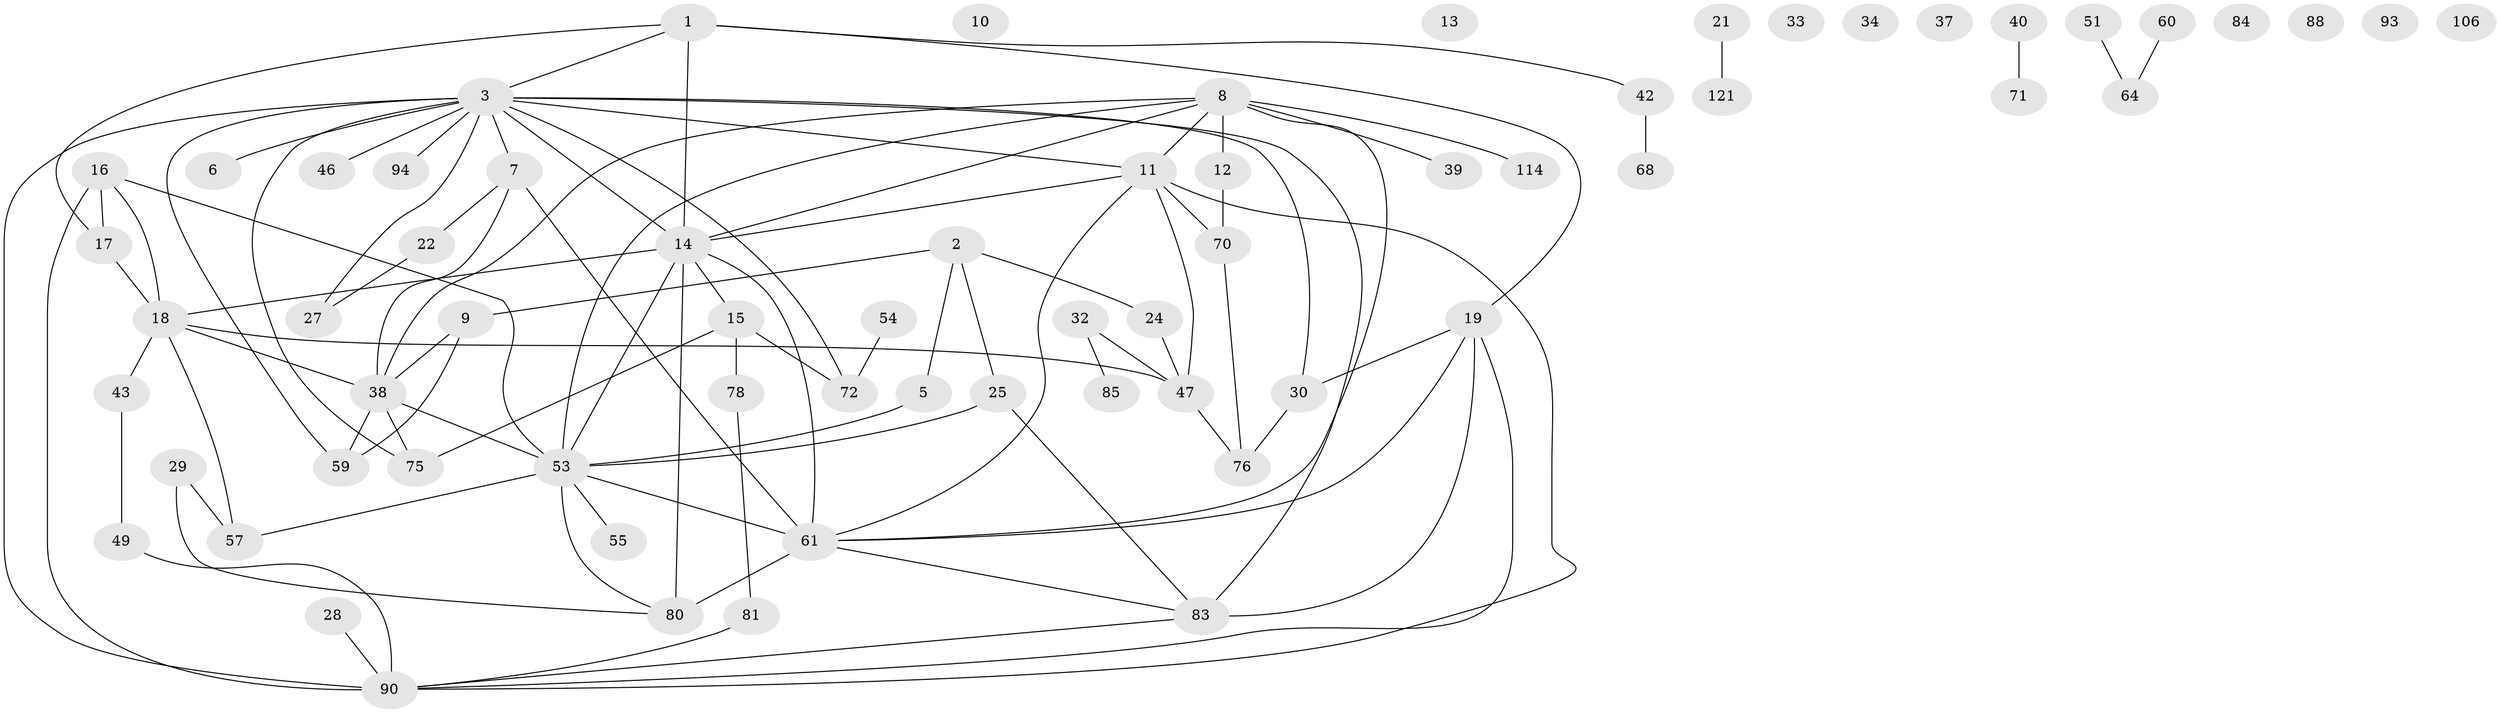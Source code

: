 // original degree distribution, {3: 0.24060150375939848, 4: 0.15789473684210525, 7: 0.022556390977443608, 2: 0.2556390977443609, 0: 0.06015037593984962, 1: 0.18045112781954886, 5: 0.06766917293233082, 6: 0.015037593984962405}
// Generated by graph-tools (version 1.1) at 2025/13/03/09/25 04:13:01]
// undirected, 66 vertices, 95 edges
graph export_dot {
graph [start="1"]
  node [color=gray90,style=filled];
  1 [super="+63+23"];
  2;
  3 [super="+48+120+119+4+45"];
  5;
  6 [super="+87"];
  7 [super="+44"];
  8 [super="+50"];
  9 [super="+35"];
  10;
  11 [super="+91"];
  12;
  13 [super="+130"];
  14 [super="+97+74"];
  15 [super="+89+36"];
  16 [super="+127+132"];
  17;
  18 [super="+31+26+20"];
  19 [super="+116"];
  21;
  22;
  24;
  25;
  27;
  28;
  29 [super="+67"];
  30;
  32 [super="+62"];
  33;
  34;
  37;
  38 [super="+58"];
  39;
  40 [super="+103"];
  42 [super="+122"];
  43;
  46;
  47 [super="+73+52"];
  49;
  51;
  53 [super="+56+92+79"];
  54;
  55;
  57 [super="+65"];
  59 [super="+82"];
  60;
  61 [super="+95+98"];
  64 [super="+113"];
  68;
  70;
  71;
  72 [super="+105"];
  75;
  76 [super="+99"];
  78;
  80 [super="+100+124"];
  81;
  83;
  84;
  85;
  88;
  90 [super="+102+118"];
  93;
  94;
  106;
  114;
  121;
  1 -- 19;
  1 -- 42;
  1 -- 3;
  1 -- 17;
  1 -- 14 [weight=2];
  2 -- 5;
  2 -- 9;
  2 -- 24;
  2 -- 25;
  3 -- 30;
  3 -- 83 [weight=2];
  3 -- 6;
  3 -- 75;
  3 -- 46;
  3 -- 90 [weight=2];
  3 -- 59;
  3 -- 14;
  3 -- 7;
  3 -- 27;
  3 -- 94;
  3 -- 11;
  3 -- 72;
  5 -- 53;
  7 -- 22;
  7 -- 38;
  7 -- 61;
  8 -- 114;
  8 -- 39;
  8 -- 12 [weight=2];
  8 -- 53;
  8 -- 14;
  8 -- 38;
  8 -- 11;
  8 -- 61;
  9 -- 59;
  9 -- 38;
  11 -- 61;
  11 -- 70;
  11 -- 90;
  11 -- 14;
  11 -- 47;
  12 -- 70;
  14 -- 18 [weight=2];
  14 -- 61 [weight=2];
  14 -- 15;
  14 -- 53;
  14 -- 80 [weight=3];
  15 -- 75;
  15 -- 78;
  15 -- 72;
  16 -- 17;
  16 -- 18;
  16 -- 90;
  16 -- 53;
  17 -- 18;
  18 -- 43;
  18 -- 38 [weight=2];
  18 -- 57;
  18 -- 47;
  19 -- 90;
  19 -- 83;
  19 -- 30;
  19 -- 61;
  21 -- 121;
  22 -- 27;
  24 -- 47;
  25 -- 83;
  25 -- 53;
  28 -- 90;
  29 -- 57;
  29 -- 80 [weight=2];
  30 -- 76;
  32 -- 85;
  32 -- 47;
  38 -- 53;
  38 -- 75;
  38 -- 59;
  40 -- 71;
  42 -- 68;
  43 -- 49;
  47 -- 76;
  49 -- 90;
  51 -- 64;
  53 -- 80;
  53 -- 57;
  53 -- 55;
  53 -- 61;
  54 -- 72;
  60 -- 64;
  61 -- 80;
  61 -- 83;
  70 -- 76;
  78 -- 81;
  81 -- 90;
  83 -- 90;
}

